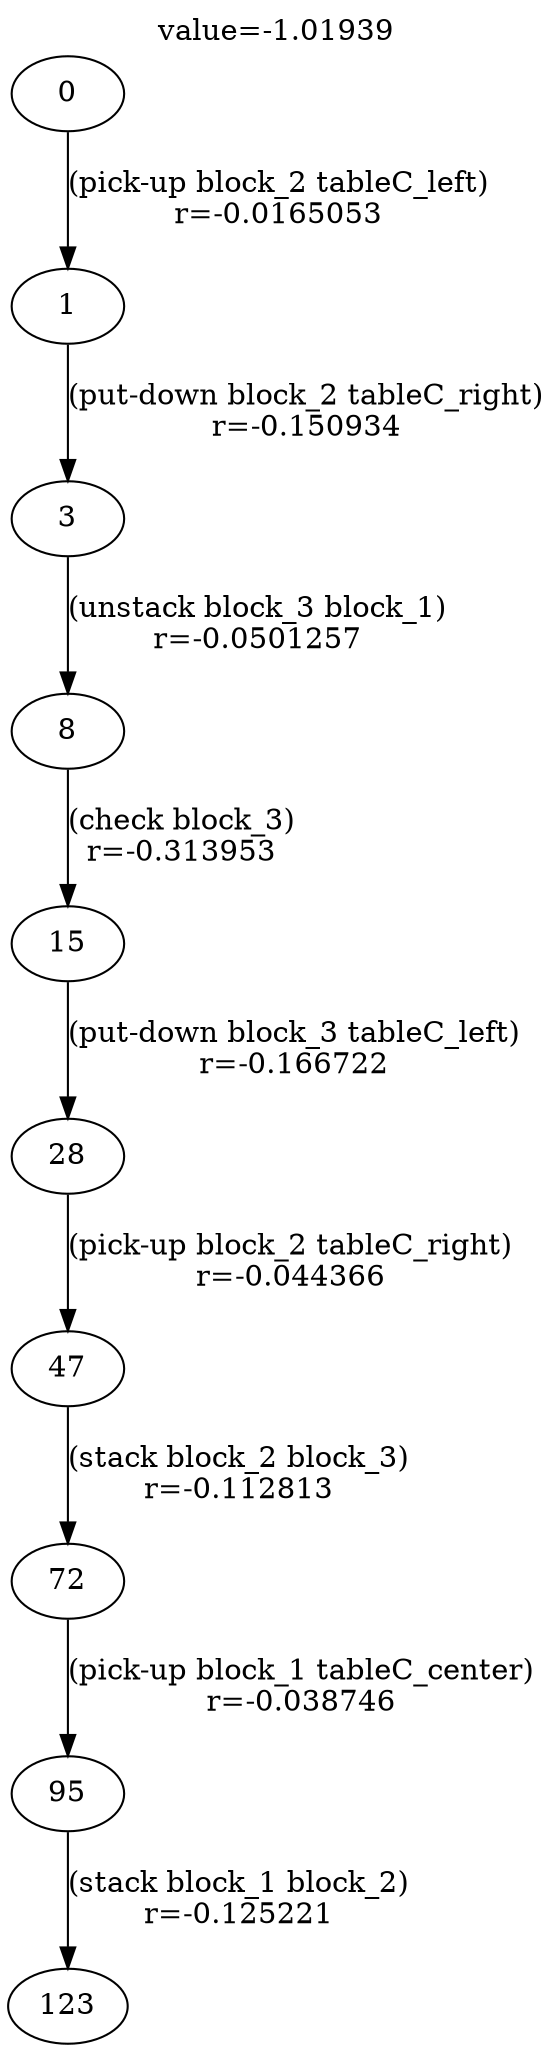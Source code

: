 digraph g{
label="value=-1.01939"
labelloc=top
0->1 [ label="(pick-up block_2 tableC_left)
r=-0.0165053" ];
1->3 [ label="(put-down block_2 tableC_right)
r=-0.150934" ];
3->8 [ label="(unstack block_3 block_1)
r=-0.0501257" ];
8->15 [ label="(check block_3)
r=-0.313953" ];
15->28 [ label="(put-down block_3 tableC_left)
r=-0.166722" ];
28->47 [ label="(pick-up block_2 tableC_right)
r=-0.044366" ];
47->72 [ label="(stack block_2 block_3)
r=-0.112813" ];
72->95 [ label="(pick-up block_1 tableC_center)
r=-0.038746" ];
95->123 [ label="(stack block_1 block_2)
r=-0.125221" ];
}
